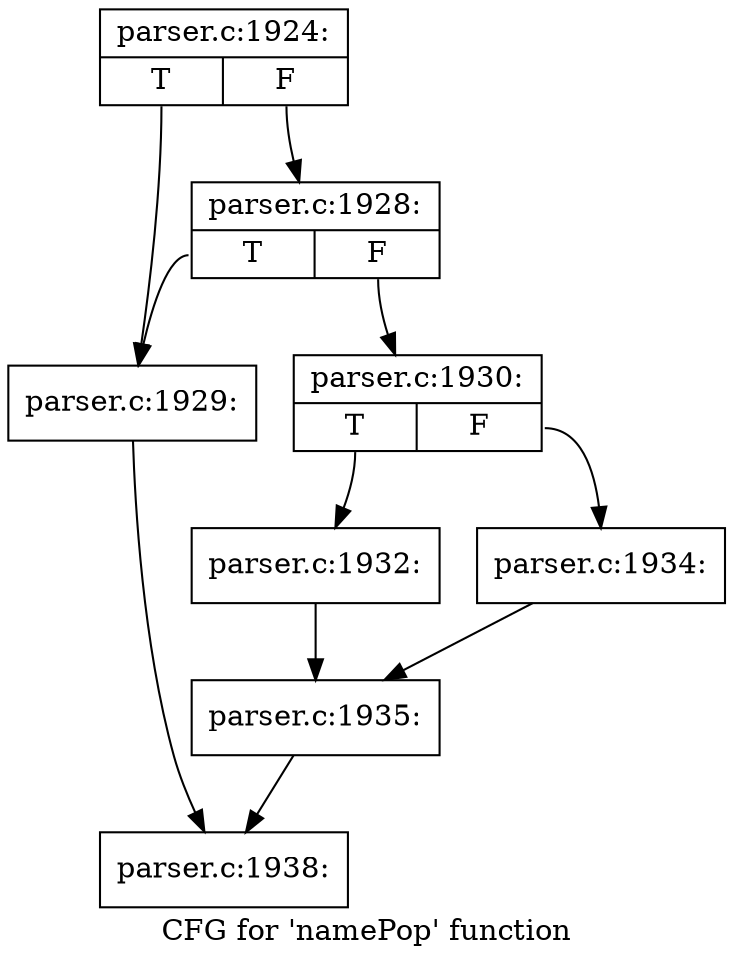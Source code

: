 digraph "CFG for 'namePop' function" {
	label="CFG for 'namePop' function";

	Node0x5776c20 [shape=record,label="{parser.c:1924:|{<s0>T|<s1>F}}"];
	Node0x5776c20:s0 -> Node0x5774d80;
	Node0x5776c20:s1 -> Node0x5774e20;
	Node0x5774e20 [shape=record,label="{parser.c:1928:|{<s0>T|<s1>F}}"];
	Node0x5774e20:s0 -> Node0x5774d80;
	Node0x5774e20:s1 -> Node0x5774dd0;
	Node0x5774d80 [shape=record,label="{parser.c:1929:}"];
	Node0x5774d80 -> Node0x5776f50;
	Node0x5774dd0 [shape=record,label="{parser.c:1930:|{<s0>T|<s1>F}}"];
	Node0x5774dd0:s0 -> Node0x577d870;
	Node0x5774dd0:s1 -> Node0x577d910;
	Node0x577d870 [shape=record,label="{parser.c:1932:}"];
	Node0x577d870 -> Node0x577d8c0;
	Node0x577d910 [shape=record,label="{parser.c:1934:}"];
	Node0x577d910 -> Node0x577d8c0;
	Node0x577d8c0 [shape=record,label="{parser.c:1935:}"];
	Node0x577d8c0 -> Node0x5776f50;
	Node0x5776f50 [shape=record,label="{parser.c:1938:}"];
}
